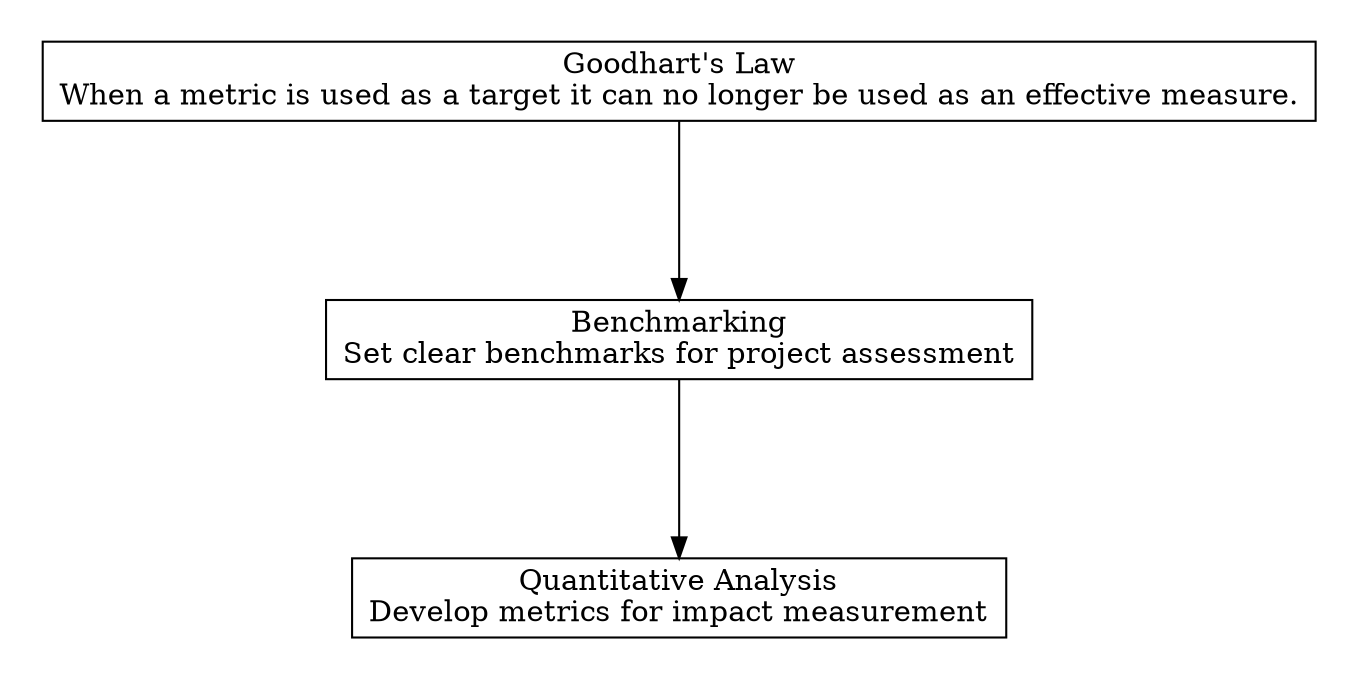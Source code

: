 digraph "" {
	graph [nodesep=0.6,
		rankdir=TB,
		ranksep=1.2
	];
	node [label="\N",
		shape=box
	];
	subgraph cluster_predecessors {
		graph [rank=max,
			style=invis
		];
		"Goodhart's Law"	[label="Goodhart's Law\nWhen a metric is used as a target it can no longer be used as an effective measure.\n"];
	}
	subgraph cluster_descendants {
		graph [rank=min,
			style=invis
		];
		"Quantitative Analysis"	[label="Quantitative Analysis\nDevelop metrics for impact measurement"];
	}
	Benchmarking	[label="Benchmarking\nSet clear benchmarks for project assessment"];
	Benchmarking -> "Quantitative Analysis";
	"Goodhart's Law" -> Benchmarking;
}
